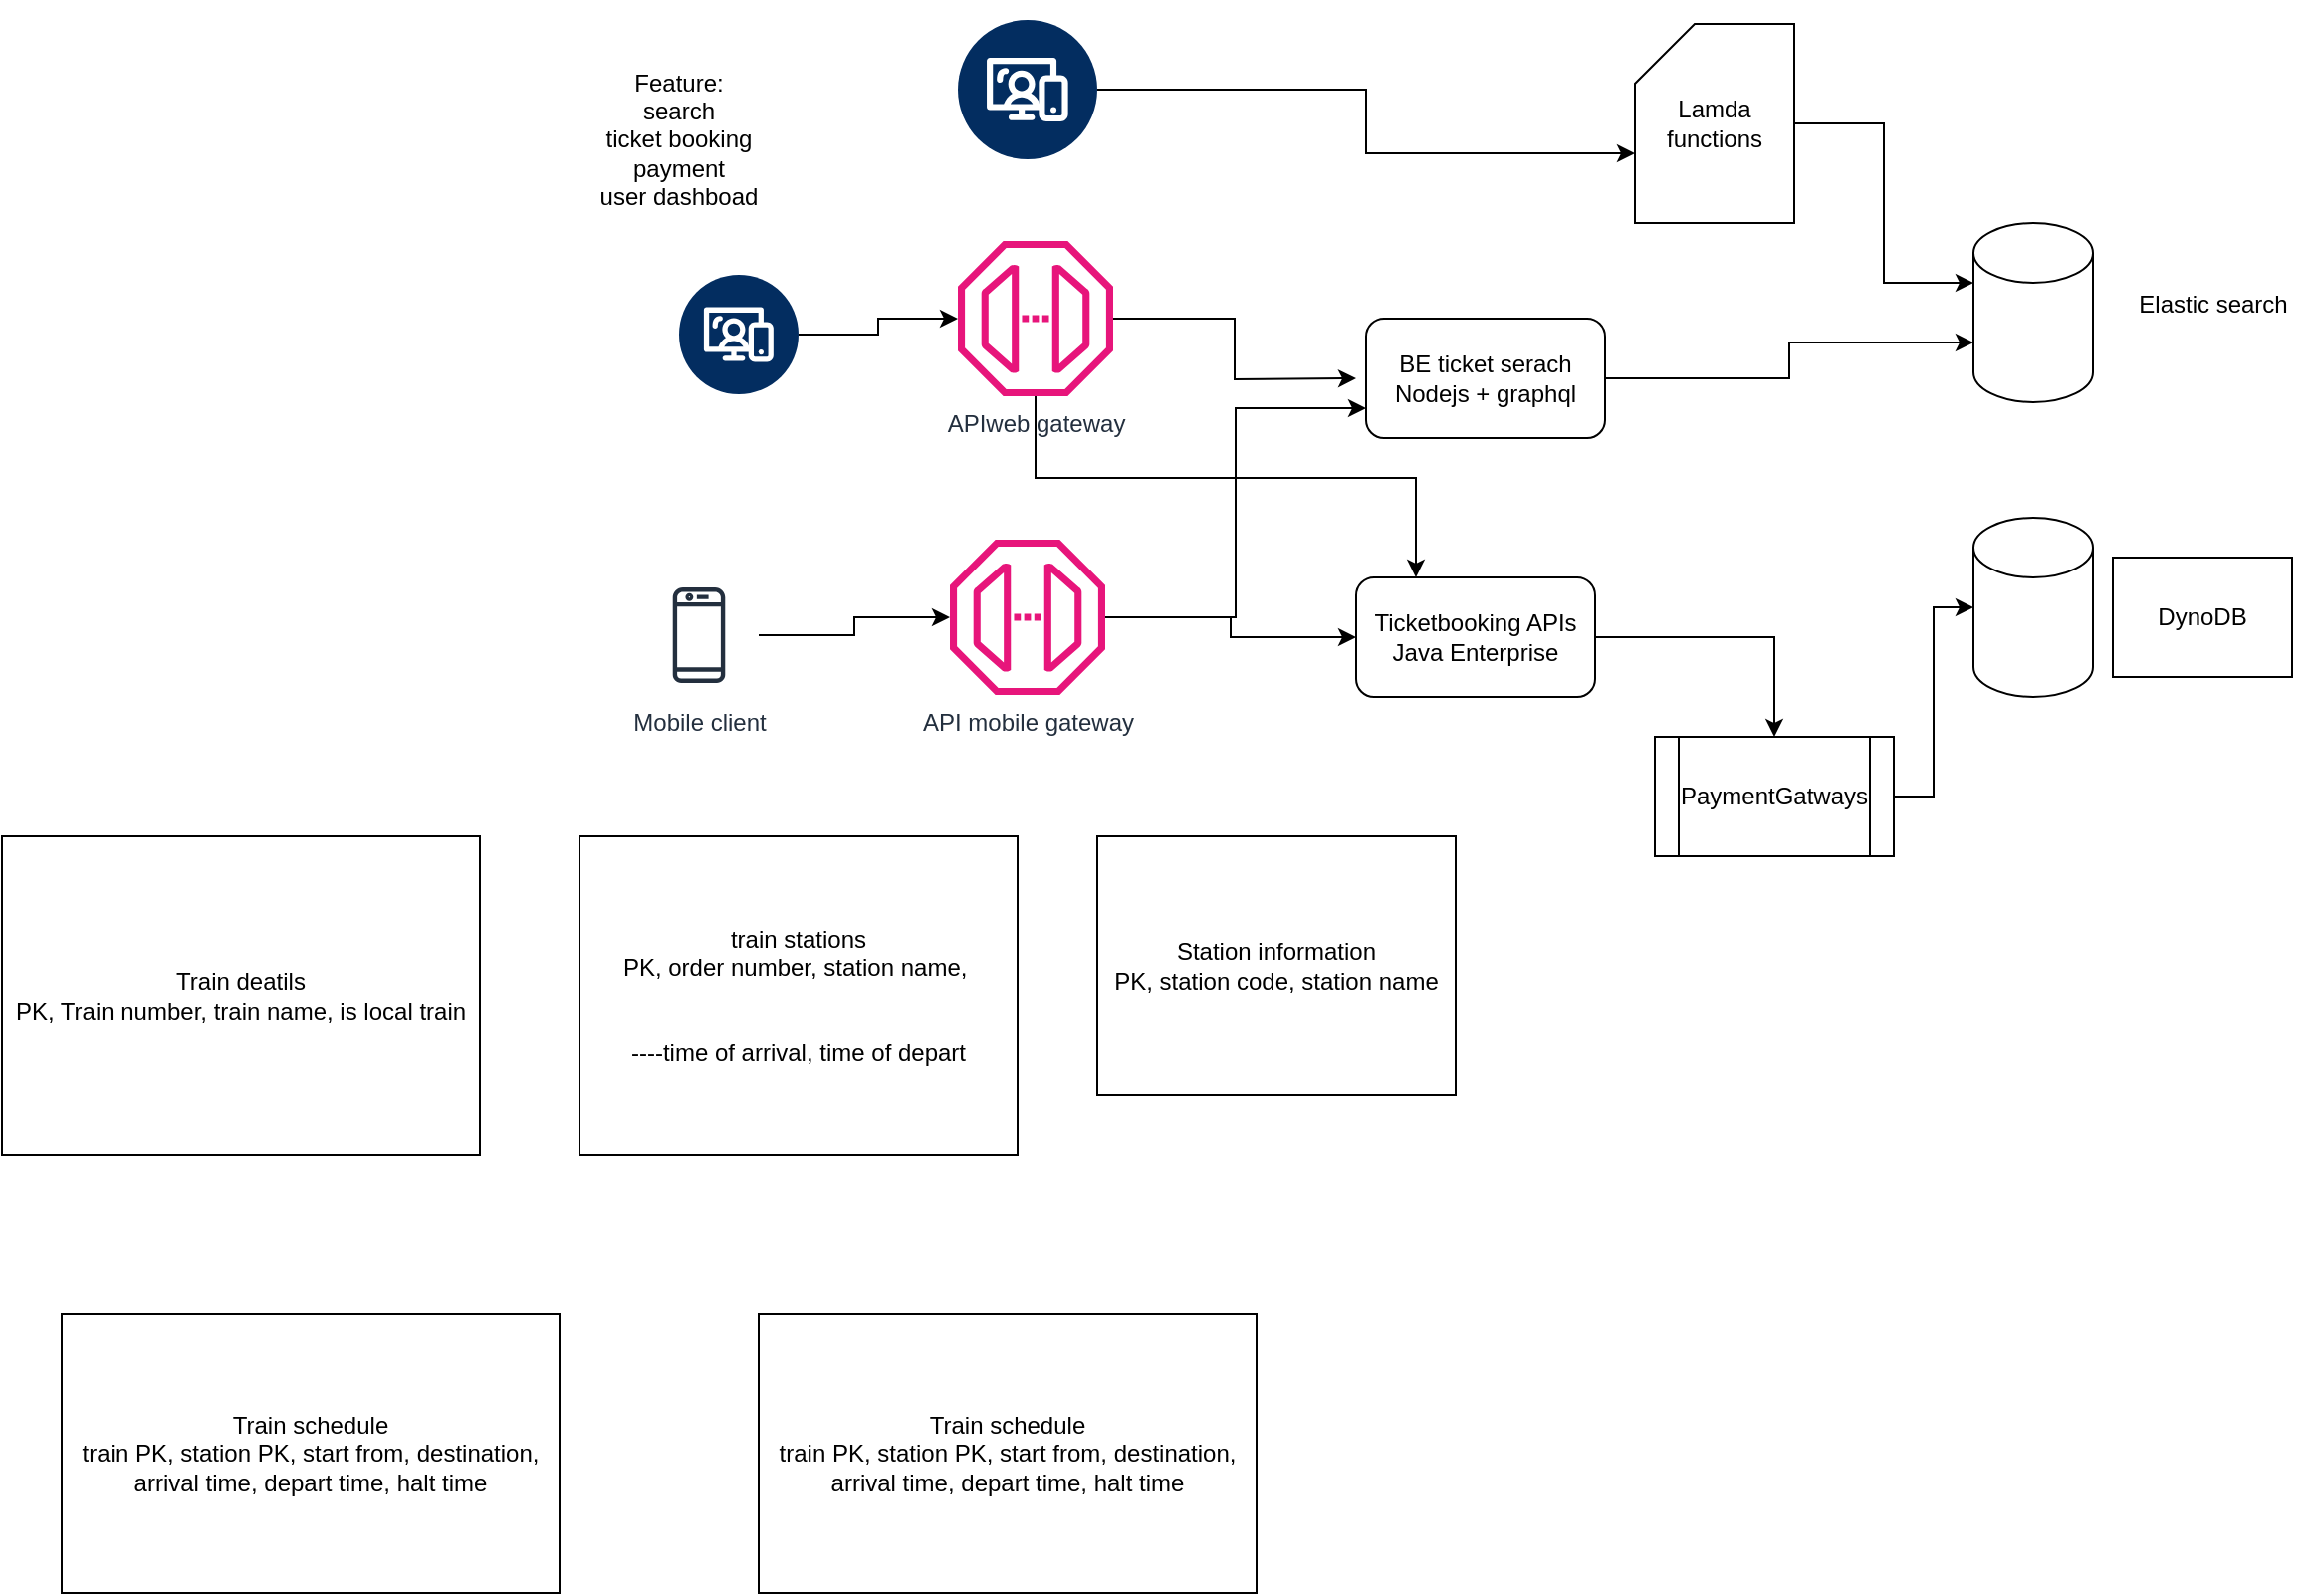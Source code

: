 <mxfile version="26.0.10">
  <diagram name="Page-1" id="qoWlc7tGzEXYGuMFV2uM">
    <mxGraphModel dx="2122" dy="757" grid="1" gridSize="10" guides="1" tooltips="1" connect="1" arrows="1" fold="1" page="1" pageScale="1" pageWidth="850" pageHeight="1100" math="0" shadow="0">
      <root>
        <mxCell id="0" />
        <mxCell id="1" parent="0" />
        <mxCell id="GGdmMLUcXFdRTJzUDEzj-1" value="Feature:&lt;div&gt;search&lt;/div&gt;&lt;div&gt;ticket booking&lt;/div&gt;&lt;div&gt;payment&lt;/div&gt;&lt;div&gt;user dashboad&lt;/div&gt;" style="text;html=1;align=center;verticalAlign=middle;whiteSpace=wrap;rounded=0;" vertex="1" parent="1">
          <mxGeometry x="-60" width="160" height="140" as="geometry" />
        </mxCell>
        <mxCell id="GGdmMLUcXFdRTJzUDEzj-2" value="BE ticket serach&lt;div&gt;Nodejs + graphql&lt;/div&gt;" style="rounded=1;whiteSpace=wrap;html=1;" vertex="1" parent="1">
          <mxGeometry x="365" y="160" width="120" height="60" as="geometry" />
        </mxCell>
        <mxCell id="GGdmMLUcXFdRTJzUDEzj-3" value="" style="shape=cylinder3;whiteSpace=wrap;html=1;boundedLbl=1;backgroundOutline=1;size=15;" vertex="1" parent="1">
          <mxGeometry x="670" y="112" width="60" height="90" as="geometry" />
        </mxCell>
        <mxCell id="GGdmMLUcXFdRTJzUDEzj-4" value="Elastic search" style="text;html=1;align=center;verticalAlign=middle;resizable=0;points=[];autosize=1;strokeColor=none;fillColor=none;" vertex="1" parent="1">
          <mxGeometry x="740" y="138" width="100" height="30" as="geometry" />
        </mxCell>
        <mxCell id="GGdmMLUcXFdRTJzUDEzj-22" style="edgeStyle=orthogonalEdgeStyle;rounded=0;orthogonalLoop=1;jettySize=auto;html=1;" edge="1" parent="1" source="GGdmMLUcXFdRTJzUDEzj-7" target="GGdmMLUcXFdRTJzUDEzj-10">
          <mxGeometry relative="1" as="geometry" />
        </mxCell>
        <mxCell id="GGdmMLUcXFdRTJzUDEzj-7" value="" style="verticalLabelPosition=bottom;aspect=fixed;html=1;shape=mxgraph.salesforce.web2;" vertex="1" parent="1">
          <mxGeometry x="20" y="138" width="60" height="60" as="geometry" />
        </mxCell>
        <mxCell id="GGdmMLUcXFdRTJzUDEzj-23" style="edgeStyle=orthogonalEdgeStyle;rounded=0;orthogonalLoop=1;jettySize=auto;html=1;" edge="1" parent="1" source="GGdmMLUcXFdRTJzUDEzj-9" target="GGdmMLUcXFdRTJzUDEzj-11">
          <mxGeometry relative="1" as="geometry" />
        </mxCell>
        <mxCell id="GGdmMLUcXFdRTJzUDEzj-9" value="Mobile client" style="sketch=0;outlineConnect=0;fontColor=#232F3E;gradientColor=none;strokeColor=#232F3E;fillColor=#ffffff;dashed=0;verticalLabelPosition=bottom;verticalAlign=top;align=center;html=1;fontSize=12;fontStyle=0;aspect=fixed;shape=mxgraph.aws4.resourceIcon;resIcon=mxgraph.aws4.mobile_client;" vertex="1" parent="1">
          <mxGeometry y="289" width="60" height="60" as="geometry" />
        </mxCell>
        <mxCell id="GGdmMLUcXFdRTJzUDEzj-21" style="edgeStyle=orthogonalEdgeStyle;rounded=0;orthogonalLoop=1;jettySize=auto;html=1;" edge="1" parent="1" source="GGdmMLUcXFdRTJzUDEzj-10">
          <mxGeometry relative="1" as="geometry">
            <mxPoint x="360" y="190" as="targetPoint" />
          </mxGeometry>
        </mxCell>
        <mxCell id="GGdmMLUcXFdRTJzUDEzj-29" style="edgeStyle=orthogonalEdgeStyle;rounded=0;orthogonalLoop=1;jettySize=auto;html=1;entryX=0.25;entryY=0;entryDx=0;entryDy=0;" edge="1" parent="1" source="GGdmMLUcXFdRTJzUDEzj-10" target="GGdmMLUcXFdRTJzUDEzj-12">
          <mxGeometry relative="1" as="geometry">
            <Array as="points">
              <mxPoint x="199" y="240" />
              <mxPoint x="390" y="240" />
            </Array>
          </mxGeometry>
        </mxCell>
        <mxCell id="GGdmMLUcXFdRTJzUDEzj-10" value="&lt;div&gt;APIweb gateway&lt;/div&gt;" style="sketch=0;outlineConnect=0;fontColor=#232F3E;gradientColor=none;fillColor=#E7157B;strokeColor=none;dashed=0;verticalLabelPosition=bottom;verticalAlign=top;align=center;html=1;fontSize=12;fontStyle=0;aspect=fixed;pointerEvents=1;shape=mxgraph.aws4.endpoint;" vertex="1" parent="1">
          <mxGeometry x="160" y="121" width="78" height="78" as="geometry" />
        </mxCell>
        <mxCell id="GGdmMLUcXFdRTJzUDEzj-24" style="edgeStyle=orthogonalEdgeStyle;rounded=0;orthogonalLoop=1;jettySize=auto;html=1;entryX=0;entryY=0.5;entryDx=0;entryDy=0;" edge="1" parent="1" source="GGdmMLUcXFdRTJzUDEzj-11" target="GGdmMLUcXFdRTJzUDEzj-12">
          <mxGeometry relative="1" as="geometry" />
        </mxCell>
        <mxCell id="GGdmMLUcXFdRTJzUDEzj-30" style="edgeStyle=orthogonalEdgeStyle;rounded=0;orthogonalLoop=1;jettySize=auto;html=1;entryX=0;entryY=0.75;entryDx=0;entryDy=0;" edge="1" parent="1" source="GGdmMLUcXFdRTJzUDEzj-11" target="GGdmMLUcXFdRTJzUDEzj-2">
          <mxGeometry relative="1" as="geometry" />
        </mxCell>
        <mxCell id="GGdmMLUcXFdRTJzUDEzj-11" value="API mobile gateway" style="sketch=0;outlineConnect=0;fontColor=#232F3E;gradientColor=none;fillColor=#E7157B;strokeColor=none;dashed=0;verticalLabelPosition=bottom;verticalAlign=top;align=center;html=1;fontSize=12;fontStyle=0;aspect=fixed;pointerEvents=1;shape=mxgraph.aws4.endpoint;" vertex="1" parent="1">
          <mxGeometry x="156" y="271" width="78" height="78" as="geometry" />
        </mxCell>
        <mxCell id="GGdmMLUcXFdRTJzUDEzj-27" style="edgeStyle=orthogonalEdgeStyle;rounded=0;orthogonalLoop=1;jettySize=auto;html=1;" edge="1" parent="1" source="GGdmMLUcXFdRTJzUDEzj-12" target="GGdmMLUcXFdRTJzUDEzj-26">
          <mxGeometry relative="1" as="geometry" />
        </mxCell>
        <mxCell id="GGdmMLUcXFdRTJzUDEzj-12" value="Ticketbooking APIs&lt;div&gt;Java Enterprise&lt;/div&gt;" style="rounded=1;whiteSpace=wrap;html=1;" vertex="1" parent="1">
          <mxGeometry x="360" y="290" width="120" height="60" as="geometry" />
        </mxCell>
        <mxCell id="GGdmMLUcXFdRTJzUDEzj-13" value="" style="shape=cylinder3;whiteSpace=wrap;html=1;boundedLbl=1;backgroundOutline=1;size=15;" vertex="1" parent="1">
          <mxGeometry x="670" y="260" width="60" height="90" as="geometry" />
        </mxCell>
        <mxCell id="GGdmMLUcXFdRTJzUDEzj-14" value="DynoDB" style="whiteSpace=wrap;html=1;" vertex="1" parent="1">
          <mxGeometry x="740" y="280" width="90" height="60" as="geometry" />
        </mxCell>
        <mxCell id="GGdmMLUcXFdRTJzUDEzj-15" value="Lamda functions" style="shape=card;whiteSpace=wrap;html=1;" vertex="1" parent="1">
          <mxGeometry x="500" y="12" width="80" height="100" as="geometry" />
        </mxCell>
        <mxCell id="GGdmMLUcXFdRTJzUDEzj-17" value="" style="verticalLabelPosition=bottom;aspect=fixed;html=1;shape=mxgraph.salesforce.web2;" vertex="1" parent="1">
          <mxGeometry x="160" y="10" width="70" height="70" as="geometry" />
        </mxCell>
        <mxCell id="GGdmMLUcXFdRTJzUDEzj-18" style="edgeStyle=orthogonalEdgeStyle;rounded=0;orthogonalLoop=1;jettySize=auto;html=1;entryX=0;entryY=0;entryDx=0;entryDy=65;entryPerimeter=0;" edge="1" parent="1" source="GGdmMLUcXFdRTJzUDEzj-17" target="GGdmMLUcXFdRTJzUDEzj-15">
          <mxGeometry relative="1" as="geometry" />
        </mxCell>
        <mxCell id="GGdmMLUcXFdRTJzUDEzj-19" style="edgeStyle=orthogonalEdgeStyle;rounded=0;orthogonalLoop=1;jettySize=auto;html=1;exitX=1;exitY=0.5;exitDx=0;exitDy=0;exitPerimeter=0;entryX=0;entryY=0;entryDx=0;entryDy=30;entryPerimeter=0;" edge="1" parent="1" source="GGdmMLUcXFdRTJzUDEzj-15" target="GGdmMLUcXFdRTJzUDEzj-3">
          <mxGeometry relative="1" as="geometry" />
        </mxCell>
        <mxCell id="GGdmMLUcXFdRTJzUDEzj-20" style="edgeStyle=orthogonalEdgeStyle;rounded=0;orthogonalLoop=1;jettySize=auto;html=1;entryX=0;entryY=0;entryDx=0;entryDy=60;entryPerimeter=0;" edge="1" parent="1" source="GGdmMLUcXFdRTJzUDEzj-2" target="GGdmMLUcXFdRTJzUDEzj-3">
          <mxGeometry relative="1" as="geometry" />
        </mxCell>
        <mxCell id="GGdmMLUcXFdRTJzUDEzj-26" value="PaymentGatways" style="shape=process;whiteSpace=wrap;html=1;backgroundOutline=1;" vertex="1" parent="1">
          <mxGeometry x="510" y="370" width="120" height="60" as="geometry" />
        </mxCell>
        <mxCell id="GGdmMLUcXFdRTJzUDEzj-28" style="edgeStyle=orthogonalEdgeStyle;rounded=0;orthogonalLoop=1;jettySize=auto;html=1;entryX=0;entryY=0.5;entryDx=0;entryDy=0;entryPerimeter=0;" edge="1" parent="1" source="GGdmMLUcXFdRTJzUDEzj-26" target="GGdmMLUcXFdRTJzUDEzj-13">
          <mxGeometry relative="1" as="geometry" />
        </mxCell>
        <mxCell id="GGdmMLUcXFdRTJzUDEzj-32" value="&lt;div&gt;Train deatils&lt;/div&gt;PK, Train number, train name, is local train" style="rounded=0;whiteSpace=wrap;html=1;" vertex="1" parent="1">
          <mxGeometry x="-320" y="420" width="240" height="160" as="geometry" />
        </mxCell>
        <mxCell id="GGdmMLUcXFdRTJzUDEzj-33" value="train stations&lt;div&gt;PK, order number, station name,&amp;nbsp;&lt;/div&gt;&lt;div&gt;&lt;br&gt;&lt;/div&gt;&lt;div&gt;&lt;br&gt;&lt;/div&gt;&lt;div&gt;----time of arrival, time of depart&lt;/div&gt;" style="rounded=0;whiteSpace=wrap;html=1;" vertex="1" parent="1">
          <mxGeometry x="-30" y="420" width="220" height="160" as="geometry" />
        </mxCell>
        <mxCell id="GGdmMLUcXFdRTJzUDEzj-34" value="Station information&lt;div&gt;PK, station code, station name&lt;/div&gt;" style="rounded=0;whiteSpace=wrap;html=1;" vertex="1" parent="1">
          <mxGeometry x="230" y="420" width="180" height="130" as="geometry" />
        </mxCell>
        <mxCell id="GGdmMLUcXFdRTJzUDEzj-35" value="Train schedule&lt;div&gt;train PK, station PK, start from, destination, arrival time, depart time, halt time&lt;/div&gt;" style="rounded=0;whiteSpace=wrap;html=1;" vertex="1" parent="1">
          <mxGeometry x="-290" y="660" width="250" height="140" as="geometry" />
        </mxCell>
        <mxCell id="GGdmMLUcXFdRTJzUDEzj-36" value="Train schedule&lt;div&gt;train PK, station PK, start from, destination, arrival time, depart time, halt time&lt;/div&gt;" style="rounded=0;whiteSpace=wrap;html=1;" vertex="1" parent="1">
          <mxGeometry x="60" y="660" width="250" height="140" as="geometry" />
        </mxCell>
      </root>
    </mxGraphModel>
  </diagram>
</mxfile>
